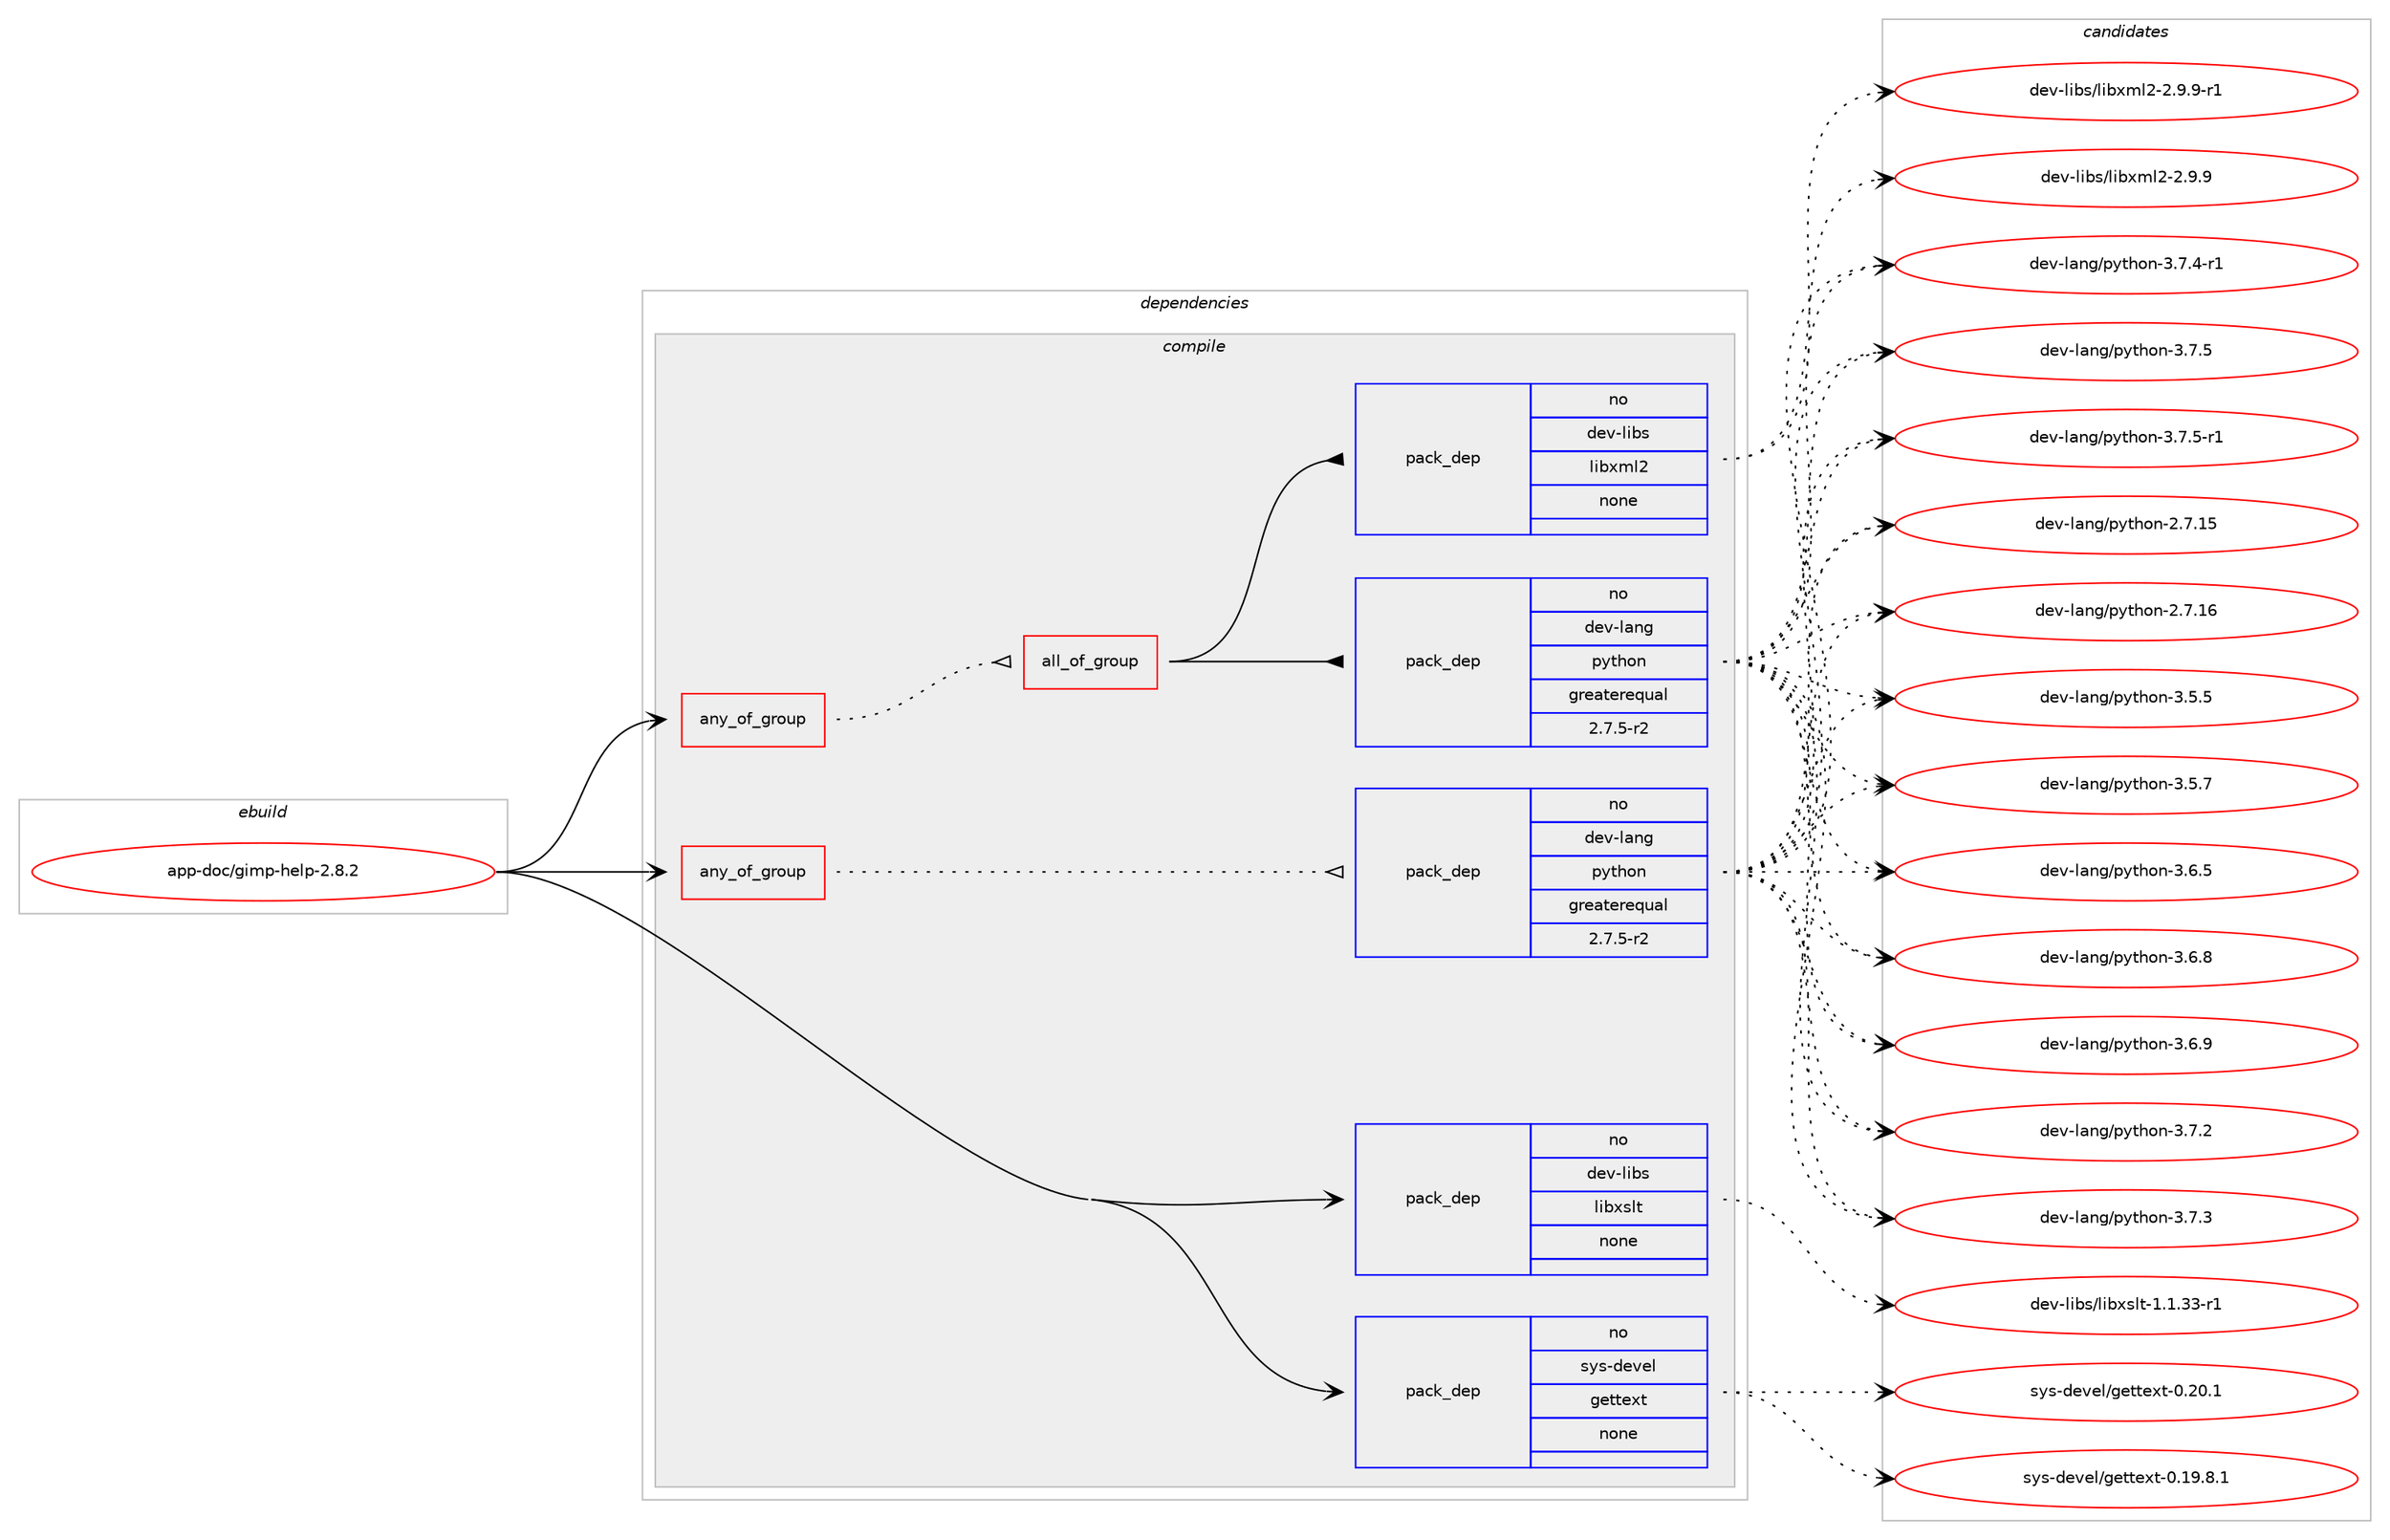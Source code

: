 digraph prolog {

# *************
# Graph options
# *************

newrank=true;
concentrate=true;
compound=true;
graph [rankdir=LR,fontname=Helvetica,fontsize=10,ranksep=1.5];#, ranksep=2.5, nodesep=0.2];
edge  [arrowhead=vee];
node  [fontname=Helvetica,fontsize=10];

# **********
# The ebuild
# **********

subgraph cluster_leftcol {
color=gray;
rank=same;
label=<<i>ebuild</i>>;
id [label="app-doc/gimp-help-2.8.2", color=red, width=4, href="../app-doc/gimp-help-2.8.2.svg"];
}

# ****************
# The dependencies
# ****************

subgraph cluster_midcol {
color=gray;
label=<<i>dependencies</i>>;
subgraph cluster_compile {
fillcolor="#eeeeee";
style=filled;
label=<<i>compile</i>>;
subgraph any8432 {
dependency479416 [label=<<TABLE BORDER="0" CELLBORDER="1" CELLSPACING="0" CELLPADDING="4"><TR><TD CELLPADDING="10">any_of_group</TD></TR></TABLE>>, shape=none, color=red];subgraph all308 {
dependency479417 [label=<<TABLE BORDER="0" CELLBORDER="1" CELLSPACING="0" CELLPADDING="4"><TR><TD CELLPADDING="10">all_of_group</TD></TR></TABLE>>, shape=none, color=red];subgraph pack356508 {
dependency479418 [label=<<TABLE BORDER="0" CELLBORDER="1" CELLSPACING="0" CELLPADDING="4" WIDTH="220"><TR><TD ROWSPAN="6" CELLPADDING="30">pack_dep</TD></TR><TR><TD WIDTH="110">no</TD></TR><TR><TD>dev-lang</TD></TR><TR><TD>python</TD></TR><TR><TD>greaterequal</TD></TR><TR><TD>2.7.5-r2</TD></TR></TABLE>>, shape=none, color=blue];
}
dependency479417:e -> dependency479418:w [weight=20,style="solid",arrowhead="inv"];
subgraph pack356509 {
dependency479419 [label=<<TABLE BORDER="0" CELLBORDER="1" CELLSPACING="0" CELLPADDING="4" WIDTH="220"><TR><TD ROWSPAN="6" CELLPADDING="30">pack_dep</TD></TR><TR><TD WIDTH="110">no</TD></TR><TR><TD>dev-libs</TD></TR><TR><TD>libxml2</TD></TR><TR><TD>none</TD></TR><TR><TD></TD></TR></TABLE>>, shape=none, color=blue];
}
dependency479417:e -> dependency479419:w [weight=20,style="solid",arrowhead="inv"];
}
dependency479416:e -> dependency479417:w [weight=20,style="dotted",arrowhead="oinv"];
}
id:e -> dependency479416:w [weight=20,style="solid",arrowhead="vee"];
subgraph any8433 {
dependency479420 [label=<<TABLE BORDER="0" CELLBORDER="1" CELLSPACING="0" CELLPADDING="4"><TR><TD CELLPADDING="10">any_of_group</TD></TR></TABLE>>, shape=none, color=red];subgraph pack356510 {
dependency479421 [label=<<TABLE BORDER="0" CELLBORDER="1" CELLSPACING="0" CELLPADDING="4" WIDTH="220"><TR><TD ROWSPAN="6" CELLPADDING="30">pack_dep</TD></TR><TR><TD WIDTH="110">no</TD></TR><TR><TD>dev-lang</TD></TR><TR><TD>python</TD></TR><TR><TD>greaterequal</TD></TR><TR><TD>2.7.5-r2</TD></TR></TABLE>>, shape=none, color=blue];
}
dependency479420:e -> dependency479421:w [weight=20,style="dotted",arrowhead="oinv"];
}
id:e -> dependency479420:w [weight=20,style="solid",arrowhead="vee"];
subgraph pack356511 {
dependency479422 [label=<<TABLE BORDER="0" CELLBORDER="1" CELLSPACING="0" CELLPADDING="4" WIDTH="220"><TR><TD ROWSPAN="6" CELLPADDING="30">pack_dep</TD></TR><TR><TD WIDTH="110">no</TD></TR><TR><TD>dev-libs</TD></TR><TR><TD>libxslt</TD></TR><TR><TD>none</TD></TR><TR><TD></TD></TR></TABLE>>, shape=none, color=blue];
}
id:e -> dependency479422:w [weight=20,style="solid",arrowhead="vee"];
subgraph pack356512 {
dependency479423 [label=<<TABLE BORDER="0" CELLBORDER="1" CELLSPACING="0" CELLPADDING="4" WIDTH="220"><TR><TD ROWSPAN="6" CELLPADDING="30">pack_dep</TD></TR><TR><TD WIDTH="110">no</TD></TR><TR><TD>sys-devel</TD></TR><TR><TD>gettext</TD></TR><TR><TD>none</TD></TR><TR><TD></TD></TR></TABLE>>, shape=none, color=blue];
}
id:e -> dependency479423:w [weight=20,style="solid",arrowhead="vee"];
}
subgraph cluster_compileandrun {
fillcolor="#eeeeee";
style=filled;
label=<<i>compile and run</i>>;
}
subgraph cluster_run {
fillcolor="#eeeeee";
style=filled;
label=<<i>run</i>>;
}
}

# **************
# The candidates
# **************

subgraph cluster_choices {
rank=same;
color=gray;
label=<<i>candidates</i>>;

subgraph choice356508 {
color=black;
nodesep=1;
choice10010111845108971101034711212111610411111045504655464953 [label="dev-lang/python-2.7.15", color=red, width=4,href="../dev-lang/python-2.7.15.svg"];
choice10010111845108971101034711212111610411111045504655464954 [label="dev-lang/python-2.7.16", color=red, width=4,href="../dev-lang/python-2.7.16.svg"];
choice100101118451089711010347112121116104111110455146534653 [label="dev-lang/python-3.5.5", color=red, width=4,href="../dev-lang/python-3.5.5.svg"];
choice100101118451089711010347112121116104111110455146534655 [label="dev-lang/python-3.5.7", color=red, width=4,href="../dev-lang/python-3.5.7.svg"];
choice100101118451089711010347112121116104111110455146544653 [label="dev-lang/python-3.6.5", color=red, width=4,href="../dev-lang/python-3.6.5.svg"];
choice100101118451089711010347112121116104111110455146544656 [label="dev-lang/python-3.6.8", color=red, width=4,href="../dev-lang/python-3.6.8.svg"];
choice100101118451089711010347112121116104111110455146544657 [label="dev-lang/python-3.6.9", color=red, width=4,href="../dev-lang/python-3.6.9.svg"];
choice100101118451089711010347112121116104111110455146554650 [label="dev-lang/python-3.7.2", color=red, width=4,href="../dev-lang/python-3.7.2.svg"];
choice100101118451089711010347112121116104111110455146554651 [label="dev-lang/python-3.7.3", color=red, width=4,href="../dev-lang/python-3.7.3.svg"];
choice1001011184510897110103471121211161041111104551465546524511449 [label="dev-lang/python-3.7.4-r1", color=red, width=4,href="../dev-lang/python-3.7.4-r1.svg"];
choice100101118451089711010347112121116104111110455146554653 [label="dev-lang/python-3.7.5", color=red, width=4,href="../dev-lang/python-3.7.5.svg"];
choice1001011184510897110103471121211161041111104551465546534511449 [label="dev-lang/python-3.7.5-r1", color=red, width=4,href="../dev-lang/python-3.7.5-r1.svg"];
dependency479418:e -> choice10010111845108971101034711212111610411111045504655464953:w [style=dotted,weight="100"];
dependency479418:e -> choice10010111845108971101034711212111610411111045504655464954:w [style=dotted,weight="100"];
dependency479418:e -> choice100101118451089711010347112121116104111110455146534653:w [style=dotted,weight="100"];
dependency479418:e -> choice100101118451089711010347112121116104111110455146534655:w [style=dotted,weight="100"];
dependency479418:e -> choice100101118451089711010347112121116104111110455146544653:w [style=dotted,weight="100"];
dependency479418:e -> choice100101118451089711010347112121116104111110455146544656:w [style=dotted,weight="100"];
dependency479418:e -> choice100101118451089711010347112121116104111110455146544657:w [style=dotted,weight="100"];
dependency479418:e -> choice100101118451089711010347112121116104111110455146554650:w [style=dotted,weight="100"];
dependency479418:e -> choice100101118451089711010347112121116104111110455146554651:w [style=dotted,weight="100"];
dependency479418:e -> choice1001011184510897110103471121211161041111104551465546524511449:w [style=dotted,weight="100"];
dependency479418:e -> choice100101118451089711010347112121116104111110455146554653:w [style=dotted,weight="100"];
dependency479418:e -> choice1001011184510897110103471121211161041111104551465546534511449:w [style=dotted,weight="100"];
}
subgraph choice356509 {
color=black;
nodesep=1;
choice1001011184510810598115471081059812010910850455046574657 [label="dev-libs/libxml2-2.9.9", color=red, width=4,href="../dev-libs/libxml2-2.9.9.svg"];
choice10010111845108105981154710810598120109108504550465746574511449 [label="dev-libs/libxml2-2.9.9-r1", color=red, width=4,href="../dev-libs/libxml2-2.9.9-r1.svg"];
dependency479419:e -> choice1001011184510810598115471081059812010910850455046574657:w [style=dotted,weight="100"];
dependency479419:e -> choice10010111845108105981154710810598120109108504550465746574511449:w [style=dotted,weight="100"];
}
subgraph choice356510 {
color=black;
nodesep=1;
choice10010111845108971101034711212111610411111045504655464953 [label="dev-lang/python-2.7.15", color=red, width=4,href="../dev-lang/python-2.7.15.svg"];
choice10010111845108971101034711212111610411111045504655464954 [label="dev-lang/python-2.7.16", color=red, width=4,href="../dev-lang/python-2.7.16.svg"];
choice100101118451089711010347112121116104111110455146534653 [label="dev-lang/python-3.5.5", color=red, width=4,href="../dev-lang/python-3.5.5.svg"];
choice100101118451089711010347112121116104111110455146534655 [label="dev-lang/python-3.5.7", color=red, width=4,href="../dev-lang/python-3.5.7.svg"];
choice100101118451089711010347112121116104111110455146544653 [label="dev-lang/python-3.6.5", color=red, width=4,href="../dev-lang/python-3.6.5.svg"];
choice100101118451089711010347112121116104111110455146544656 [label="dev-lang/python-3.6.8", color=red, width=4,href="../dev-lang/python-3.6.8.svg"];
choice100101118451089711010347112121116104111110455146544657 [label="dev-lang/python-3.6.9", color=red, width=4,href="../dev-lang/python-3.6.9.svg"];
choice100101118451089711010347112121116104111110455146554650 [label="dev-lang/python-3.7.2", color=red, width=4,href="../dev-lang/python-3.7.2.svg"];
choice100101118451089711010347112121116104111110455146554651 [label="dev-lang/python-3.7.3", color=red, width=4,href="../dev-lang/python-3.7.3.svg"];
choice1001011184510897110103471121211161041111104551465546524511449 [label="dev-lang/python-3.7.4-r1", color=red, width=4,href="../dev-lang/python-3.7.4-r1.svg"];
choice100101118451089711010347112121116104111110455146554653 [label="dev-lang/python-3.7.5", color=red, width=4,href="../dev-lang/python-3.7.5.svg"];
choice1001011184510897110103471121211161041111104551465546534511449 [label="dev-lang/python-3.7.5-r1", color=red, width=4,href="../dev-lang/python-3.7.5-r1.svg"];
dependency479421:e -> choice10010111845108971101034711212111610411111045504655464953:w [style=dotted,weight="100"];
dependency479421:e -> choice10010111845108971101034711212111610411111045504655464954:w [style=dotted,weight="100"];
dependency479421:e -> choice100101118451089711010347112121116104111110455146534653:w [style=dotted,weight="100"];
dependency479421:e -> choice100101118451089711010347112121116104111110455146534655:w [style=dotted,weight="100"];
dependency479421:e -> choice100101118451089711010347112121116104111110455146544653:w [style=dotted,weight="100"];
dependency479421:e -> choice100101118451089711010347112121116104111110455146544656:w [style=dotted,weight="100"];
dependency479421:e -> choice100101118451089711010347112121116104111110455146544657:w [style=dotted,weight="100"];
dependency479421:e -> choice100101118451089711010347112121116104111110455146554650:w [style=dotted,weight="100"];
dependency479421:e -> choice100101118451089711010347112121116104111110455146554651:w [style=dotted,weight="100"];
dependency479421:e -> choice1001011184510897110103471121211161041111104551465546524511449:w [style=dotted,weight="100"];
dependency479421:e -> choice100101118451089711010347112121116104111110455146554653:w [style=dotted,weight="100"];
dependency479421:e -> choice1001011184510897110103471121211161041111104551465546534511449:w [style=dotted,weight="100"];
}
subgraph choice356511 {
color=black;
nodesep=1;
choice10010111845108105981154710810598120115108116454946494651514511449 [label="dev-libs/libxslt-1.1.33-r1", color=red, width=4,href="../dev-libs/libxslt-1.1.33-r1.svg"];
dependency479422:e -> choice10010111845108105981154710810598120115108116454946494651514511449:w [style=dotted,weight="100"];
}
subgraph choice356512 {
color=black;
nodesep=1;
choice1151211154510010111810110847103101116116101120116454846495746564649 [label="sys-devel/gettext-0.19.8.1", color=red, width=4,href="../sys-devel/gettext-0.19.8.1.svg"];
choice115121115451001011181011084710310111611610112011645484650484649 [label="sys-devel/gettext-0.20.1", color=red, width=4,href="../sys-devel/gettext-0.20.1.svg"];
dependency479423:e -> choice1151211154510010111810110847103101116116101120116454846495746564649:w [style=dotted,weight="100"];
dependency479423:e -> choice115121115451001011181011084710310111611610112011645484650484649:w [style=dotted,weight="100"];
}
}

}
